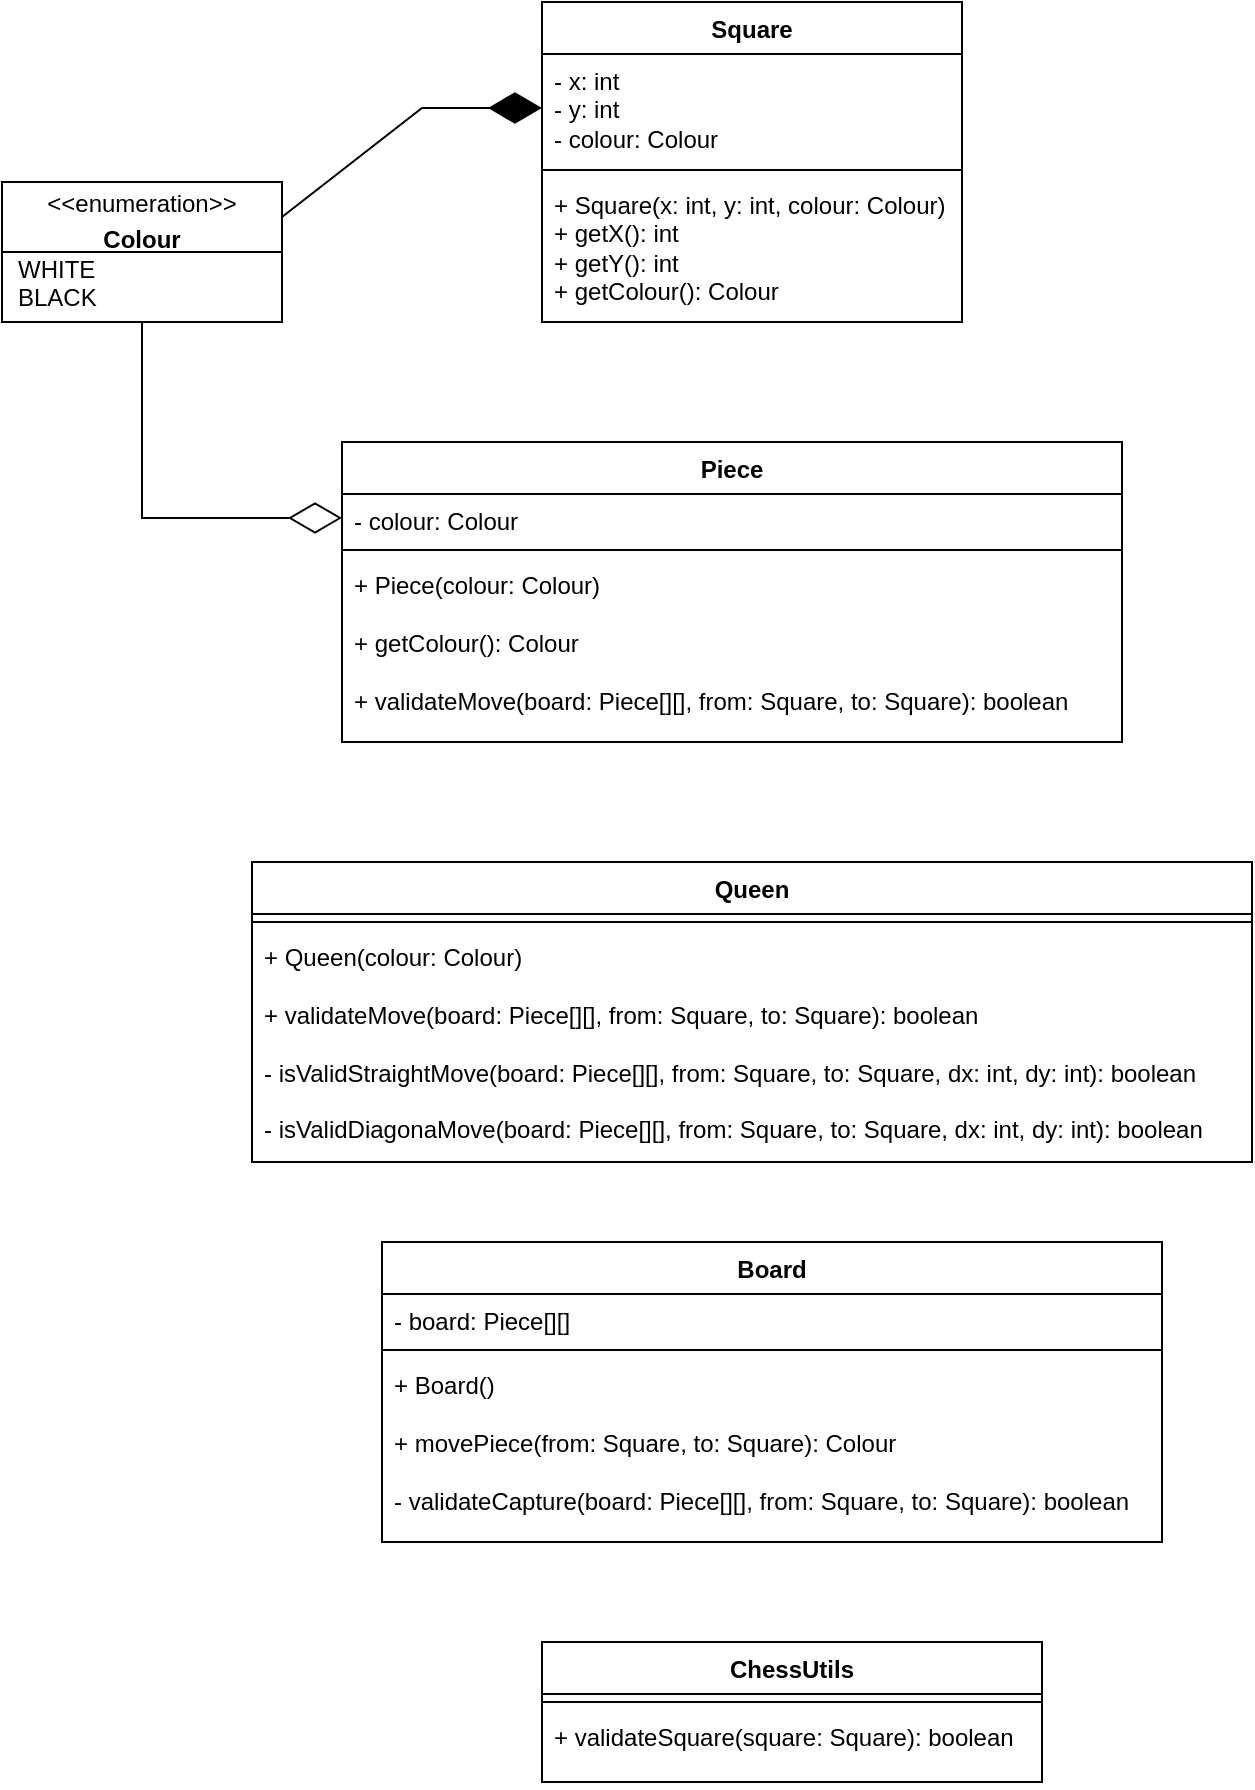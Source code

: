 <mxfile version="24.0.0" type="github">
  <diagram id="C5RBs43oDa-KdzZeNtuy" name="Page-1">
    <mxGraphModel dx="1344" dy="690" grid="1" gridSize="10" guides="1" tooltips="1" connect="1" arrows="1" fold="1" page="1" pageScale="1" pageWidth="827" pageHeight="1169" math="0" shadow="0">
      <root>
        <mxCell id="WIyWlLk6GJQsqaUBKTNV-0" />
        <mxCell id="WIyWlLk6GJQsqaUBKTNV-1" parent="WIyWlLk6GJQsqaUBKTNV-0" />
        <mxCell id="TXPaqa8bIgGZcqMVCtKA-0" value="Square" style="swimlane;fontStyle=1;align=center;verticalAlign=top;childLayout=stackLayout;horizontal=1;startSize=26;horizontalStack=0;resizeParent=1;resizeParentMax=0;resizeLast=0;collapsible=1;marginBottom=0;whiteSpace=wrap;html=1;" vertex="1" parent="WIyWlLk6GJQsqaUBKTNV-1">
          <mxGeometry x="310" y="80" width="210" height="160" as="geometry" />
        </mxCell>
        <mxCell id="TXPaqa8bIgGZcqMVCtKA-1" value="- x: int&lt;div&gt;- y: int&lt;br&gt;&lt;/div&gt;&lt;div&gt;- colour: Colour&lt;/div&gt;" style="text;strokeColor=none;fillColor=none;align=left;verticalAlign=top;spacingLeft=4;spacingRight=4;overflow=hidden;rotatable=0;points=[[0,0.5],[1,0.5]];portConstraint=eastwest;whiteSpace=wrap;html=1;" vertex="1" parent="TXPaqa8bIgGZcqMVCtKA-0">
          <mxGeometry y="26" width="210" height="54" as="geometry" />
        </mxCell>
        <mxCell id="TXPaqa8bIgGZcqMVCtKA-2" value="" style="line;strokeWidth=1;fillColor=none;align=left;verticalAlign=middle;spacingTop=-1;spacingLeft=3;spacingRight=3;rotatable=0;labelPosition=right;points=[];portConstraint=eastwest;strokeColor=inherit;" vertex="1" parent="TXPaqa8bIgGZcqMVCtKA-0">
          <mxGeometry y="80" width="210" height="8" as="geometry" />
        </mxCell>
        <mxCell id="TXPaqa8bIgGZcqMVCtKA-3" value="&lt;div&gt;&lt;span style=&quot;background-color: initial;&quot;&gt;+ Square(x: int, y: int, colour: Colour)&lt;/span&gt;&lt;/div&gt;&lt;div&gt;&lt;span style=&quot;background-color: initial;&quot;&gt;+ getX(): int&lt;/span&gt;&lt;br&gt;&lt;/div&gt;&lt;div&gt;+ getY(): int&lt;br&gt;&lt;/div&gt;&lt;div&gt;+ getColour(): Colour&lt;/div&gt;" style="text;strokeColor=none;fillColor=none;align=left;verticalAlign=top;spacingLeft=4;spacingRight=4;overflow=hidden;rotatable=0;points=[[0,0.5],[1,0.5]];portConstraint=eastwest;whiteSpace=wrap;html=1;" vertex="1" parent="TXPaqa8bIgGZcqMVCtKA-0">
          <mxGeometry y="88" width="210" height="72" as="geometry" />
        </mxCell>
        <mxCell id="TXPaqa8bIgGZcqMVCtKA-4" value="&lt;p style=&quot;margin:0px;margin-top:4px;text-align:center;&quot;&gt;&amp;lt;&amp;lt;enumeration&amp;gt;&amp;gt;&lt;/p&gt;&lt;p style=&quot;margin:0px;margin-top:4px;text-align:center;&quot;&gt;&lt;b&gt;Colour&lt;/b&gt;&lt;br&gt;&lt;/p&gt;&lt;p style=&quot;margin:0px;margin-left:8px;text-align:left;&quot;&gt;WHITE&lt;br&gt;BLACK&lt;/p&gt;" style="shape=rect;html=1;overflow=fill;whiteSpace=wrap;" vertex="1" parent="WIyWlLk6GJQsqaUBKTNV-1">
          <mxGeometry x="40" y="170" width="140" height="70" as="geometry" />
        </mxCell>
        <mxCell id="TXPaqa8bIgGZcqMVCtKA-5" value="" style="endArrow=none;html=1;rounded=0;exitX=0;exitY=0.5;exitDx=0;exitDy=0;entryX=1;entryY=0.5;entryDx=0;entryDy=0;" edge="1" parent="WIyWlLk6GJQsqaUBKTNV-1" source="TXPaqa8bIgGZcqMVCtKA-4" target="TXPaqa8bIgGZcqMVCtKA-4">
          <mxGeometry width="50" height="50" relative="1" as="geometry">
            <mxPoint x="550" y="180" as="sourcePoint" />
            <mxPoint x="600" y="130" as="targetPoint" />
            <Array as="points" />
          </mxGeometry>
        </mxCell>
        <mxCell id="TXPaqa8bIgGZcqMVCtKA-6" value="Piece" style="swimlane;fontStyle=1;align=center;verticalAlign=top;childLayout=stackLayout;horizontal=1;startSize=26;horizontalStack=0;resizeParent=1;resizeParentMax=0;resizeLast=0;collapsible=1;marginBottom=0;whiteSpace=wrap;html=1;" vertex="1" parent="WIyWlLk6GJQsqaUBKTNV-1">
          <mxGeometry x="210" y="300" width="390" height="150" as="geometry" />
        </mxCell>
        <mxCell id="TXPaqa8bIgGZcqMVCtKA-7" value="&lt;div&gt;&lt;span style=&quot;background-color: initial;&quot;&gt;- colour: Colour&lt;/span&gt;&lt;br&gt;&lt;/div&gt;" style="text;strokeColor=none;fillColor=none;align=left;verticalAlign=top;spacingLeft=4;spacingRight=4;overflow=hidden;rotatable=0;points=[[0,0.5],[1,0.5]];portConstraint=eastwest;whiteSpace=wrap;html=1;" vertex="1" parent="TXPaqa8bIgGZcqMVCtKA-6">
          <mxGeometry y="26" width="390" height="24" as="geometry" />
        </mxCell>
        <mxCell id="TXPaqa8bIgGZcqMVCtKA-8" value="" style="line;strokeWidth=1;fillColor=none;align=left;verticalAlign=middle;spacingTop=-1;spacingLeft=3;spacingRight=3;rotatable=0;labelPosition=right;points=[];portConstraint=eastwest;strokeColor=inherit;" vertex="1" parent="TXPaqa8bIgGZcqMVCtKA-6">
          <mxGeometry y="50" width="390" height="8" as="geometry" />
        </mxCell>
        <mxCell id="TXPaqa8bIgGZcqMVCtKA-9" value="&lt;div&gt;&lt;span style=&quot;background-color: initial;&quot;&gt;+ Piece(colour: Colour)&lt;br&gt;&lt;br&gt;&lt;/span&gt;&lt;/div&gt;&lt;div&gt;&lt;span style=&quot;background-color: initial;&quot;&gt;+ getColour(): Colour&lt;br&gt;&lt;br&gt;&lt;/span&gt;&lt;/div&gt;&lt;div&gt;&lt;span style=&quot;background-color: initial;&quot;&gt;+ validateMove(board: Piece[][], from: Square, to: Square): boolean&lt;/span&gt;&lt;/div&gt;&lt;div&gt;&lt;span style=&quot;background-color: initial;&quot;&gt;&lt;span style=&quot;white-space: pre;&quot;&gt;&#x9;&lt;/span&gt;&lt;/span&gt;&lt;br&gt;&lt;/div&gt;" style="text;strokeColor=none;fillColor=none;align=left;verticalAlign=top;spacingLeft=4;spacingRight=4;overflow=hidden;rotatable=0;points=[[0,0.5],[1,0.5]];portConstraint=eastwest;whiteSpace=wrap;html=1;" vertex="1" parent="TXPaqa8bIgGZcqMVCtKA-6">
          <mxGeometry y="58" width="390" height="92" as="geometry" />
        </mxCell>
        <mxCell id="TXPaqa8bIgGZcqMVCtKA-12" value="Queen" style="swimlane;fontStyle=1;align=center;verticalAlign=top;childLayout=stackLayout;horizontal=1;startSize=26;horizontalStack=0;resizeParent=1;resizeParentMax=0;resizeLast=0;collapsible=1;marginBottom=0;whiteSpace=wrap;html=1;" vertex="1" parent="WIyWlLk6GJQsqaUBKTNV-1">
          <mxGeometry x="165" y="510" width="500" height="150" as="geometry" />
        </mxCell>
        <mxCell id="TXPaqa8bIgGZcqMVCtKA-14" value="" style="line;strokeWidth=1;fillColor=none;align=left;verticalAlign=middle;spacingTop=-1;spacingLeft=3;spacingRight=3;rotatable=0;labelPosition=right;points=[];portConstraint=eastwest;strokeColor=inherit;" vertex="1" parent="TXPaqa8bIgGZcqMVCtKA-12">
          <mxGeometry y="26" width="500" height="8" as="geometry" />
        </mxCell>
        <mxCell id="TXPaqa8bIgGZcqMVCtKA-15" value="&lt;div&gt;&lt;span style=&quot;background-color: initial;&quot;&gt;+ Queen(colour: Colour)&lt;br&gt;&lt;/span&gt;&lt;/div&gt;&lt;div&gt;&lt;span style=&quot;background-color: initial;&quot;&gt;&lt;br&gt;&lt;/span&gt;&lt;/div&gt;&lt;div&gt;&lt;span style=&quot;background-color: initial;&quot;&gt;+ validateMove(board: Piece[][], from: Square, to: Square): boolean&lt;/span&gt;&lt;br&gt;&lt;/div&gt;&lt;div&gt;&lt;span style=&quot;background-color: initial;&quot;&gt;&lt;br&gt;&lt;/span&gt;&lt;/div&gt;&lt;div&gt;&lt;span style=&quot;background-color: initial;&quot;&gt;-&amp;nbsp;&lt;/span&gt;&lt;span style=&quot;background-color: initial;&quot;&gt;isValidStraightMove(&lt;/span&gt;&lt;span style=&quot;background-color: initial;&quot;&gt;board: Piece[][], from: Square, to: Square, dx: int, dy: int&lt;/span&gt;&lt;span style=&quot;background-color: initial;&quot;&gt;)&lt;/span&gt;&lt;span style=&quot;background-color: initial;&quot;&gt;: boolean&lt;/span&gt;&lt;/div&gt;&lt;div&gt;&lt;br&gt;&lt;/div&gt;&lt;div&gt;&lt;span style=&quot;background-color: initial;&quot;&gt;-&amp;nbsp;&lt;/span&gt;&lt;span style=&quot;background-color: initial;&quot;&gt;isValidDiagonaMove(&lt;/span&gt;&lt;span style=&quot;background-color: initial;&quot;&gt;board: Piece[][], from: Square, to: Square, dx: int, dy: int&lt;/span&gt;&lt;span style=&quot;background-color: initial;&quot;&gt;)&lt;/span&gt;&lt;span style=&quot;background-color: initial;&quot;&gt;: boolean&lt;/span&gt;&lt;br&gt;&lt;/div&gt;" style="text;strokeColor=none;fillColor=none;align=left;verticalAlign=top;spacingLeft=4;spacingRight=4;overflow=hidden;rotatable=0;points=[[0,0.5],[1,0.5]];portConstraint=eastwest;whiteSpace=wrap;html=1;" vertex="1" parent="TXPaqa8bIgGZcqMVCtKA-12">
          <mxGeometry y="34" width="500" height="116" as="geometry" />
        </mxCell>
        <mxCell id="TXPaqa8bIgGZcqMVCtKA-19" value="Board" style="swimlane;fontStyle=1;align=center;verticalAlign=top;childLayout=stackLayout;horizontal=1;startSize=26;horizontalStack=0;resizeParent=1;resizeParentMax=0;resizeLast=0;collapsible=1;marginBottom=0;whiteSpace=wrap;html=1;" vertex="1" parent="WIyWlLk6GJQsqaUBKTNV-1">
          <mxGeometry x="230" y="700" width="390" height="150" as="geometry" />
        </mxCell>
        <mxCell id="TXPaqa8bIgGZcqMVCtKA-20" value="&lt;div&gt;&lt;span style=&quot;background-color: initial;&quot;&gt;- board: Piece[][]&lt;/span&gt;&lt;br&gt;&lt;/div&gt;" style="text;strokeColor=none;fillColor=none;align=left;verticalAlign=top;spacingLeft=4;spacingRight=4;overflow=hidden;rotatable=0;points=[[0,0.5],[1,0.5]];portConstraint=eastwest;whiteSpace=wrap;html=1;" vertex="1" parent="TXPaqa8bIgGZcqMVCtKA-19">
          <mxGeometry y="26" width="390" height="24" as="geometry" />
        </mxCell>
        <mxCell id="TXPaqa8bIgGZcqMVCtKA-21" value="" style="line;strokeWidth=1;fillColor=none;align=left;verticalAlign=middle;spacingTop=-1;spacingLeft=3;spacingRight=3;rotatable=0;labelPosition=right;points=[];portConstraint=eastwest;strokeColor=inherit;" vertex="1" parent="TXPaqa8bIgGZcqMVCtKA-19">
          <mxGeometry y="50" width="390" height="8" as="geometry" />
        </mxCell>
        <mxCell id="TXPaqa8bIgGZcqMVCtKA-22" value="&lt;div&gt;&lt;span style=&quot;background-color: initial;&quot;&gt;+ Board()&lt;br&gt;&lt;br&gt;&lt;/span&gt;&lt;/div&gt;&lt;div&gt;&lt;span style=&quot;background-color: initial;&quot;&gt;+ movePiece(from: Square, to: Square): Colour&lt;br&gt;&lt;br&gt;&lt;/span&gt;&lt;/div&gt;&lt;div&gt;&lt;span style=&quot;background-color: initial;&quot;&gt;- validateCapture(board: Piece[][], from: Square, to: Square): boolean&lt;span style=&quot;white-space: pre;&quot;&gt;&#x9;&lt;/span&gt;&lt;/span&gt;&lt;br&gt;&lt;/div&gt;" style="text;strokeColor=none;fillColor=none;align=left;verticalAlign=top;spacingLeft=4;spacingRight=4;overflow=hidden;rotatable=0;points=[[0,0.5],[1,0.5]];portConstraint=eastwest;whiteSpace=wrap;html=1;" vertex="1" parent="TXPaqa8bIgGZcqMVCtKA-19">
          <mxGeometry y="58" width="390" height="92" as="geometry" />
        </mxCell>
        <mxCell id="TXPaqa8bIgGZcqMVCtKA-23" value="ChessUtils" style="swimlane;fontStyle=1;align=center;verticalAlign=top;childLayout=stackLayout;horizontal=1;startSize=26;horizontalStack=0;resizeParent=1;resizeParentMax=0;resizeLast=0;collapsible=1;marginBottom=0;whiteSpace=wrap;html=1;" vertex="1" parent="WIyWlLk6GJQsqaUBKTNV-1">
          <mxGeometry x="310" y="900" width="250" height="70" as="geometry" />
        </mxCell>
        <mxCell id="TXPaqa8bIgGZcqMVCtKA-25" value="" style="line;strokeWidth=1;fillColor=none;align=left;verticalAlign=middle;spacingTop=-1;spacingLeft=3;spacingRight=3;rotatable=0;labelPosition=right;points=[];portConstraint=eastwest;strokeColor=inherit;" vertex="1" parent="TXPaqa8bIgGZcqMVCtKA-23">
          <mxGeometry y="26" width="250" height="8" as="geometry" />
        </mxCell>
        <mxCell id="TXPaqa8bIgGZcqMVCtKA-26" value="&lt;div&gt;&lt;span style=&quot;background-color: initial;&quot;&gt;+ validateSquare(square: Square): boolean&lt;/span&gt;&lt;/div&gt;&lt;div&gt;&lt;span style=&quot;background-color: initial;&quot;&gt;&lt;br&gt;&lt;/span&gt;&lt;/div&gt;" style="text;strokeColor=none;fillColor=none;align=left;verticalAlign=top;spacingLeft=4;spacingRight=4;overflow=hidden;rotatable=0;points=[[0,0.5],[1,0.5]];portConstraint=eastwest;whiteSpace=wrap;html=1;" vertex="1" parent="TXPaqa8bIgGZcqMVCtKA-23">
          <mxGeometry y="34" width="250" height="36" as="geometry" />
        </mxCell>
        <mxCell id="TXPaqa8bIgGZcqMVCtKA-28" value="" style="endArrow=diamondThin;endFill=1;endSize=24;html=1;rounded=0;entryX=0;entryY=0.5;entryDx=0;entryDy=0;exitX=1;exitY=0.25;exitDx=0;exitDy=0;" edge="1" parent="WIyWlLk6GJQsqaUBKTNV-1" source="TXPaqa8bIgGZcqMVCtKA-4" target="TXPaqa8bIgGZcqMVCtKA-1">
          <mxGeometry width="160" relative="1" as="geometry">
            <mxPoint x="220" y="100" as="sourcePoint" />
            <mxPoint x="200" y="310" as="targetPoint" />
            <Array as="points">
              <mxPoint x="250" y="133" />
            </Array>
          </mxGeometry>
        </mxCell>
        <mxCell id="TXPaqa8bIgGZcqMVCtKA-29" value="" style="endArrow=diamondThin;endFill=0;endSize=24;html=1;rounded=0;exitX=0.5;exitY=1;exitDx=0;exitDy=0;entryX=0;entryY=0.5;entryDx=0;entryDy=0;" edge="1" parent="WIyWlLk6GJQsqaUBKTNV-1" source="TXPaqa8bIgGZcqMVCtKA-4" target="TXPaqa8bIgGZcqMVCtKA-7">
          <mxGeometry width="160" relative="1" as="geometry">
            <mxPoint x="90" y="280" as="sourcePoint" />
            <mxPoint x="230" y="310" as="targetPoint" />
            <Array as="points">
              <mxPoint x="110" y="338" />
            </Array>
          </mxGeometry>
        </mxCell>
      </root>
    </mxGraphModel>
  </diagram>
</mxfile>

